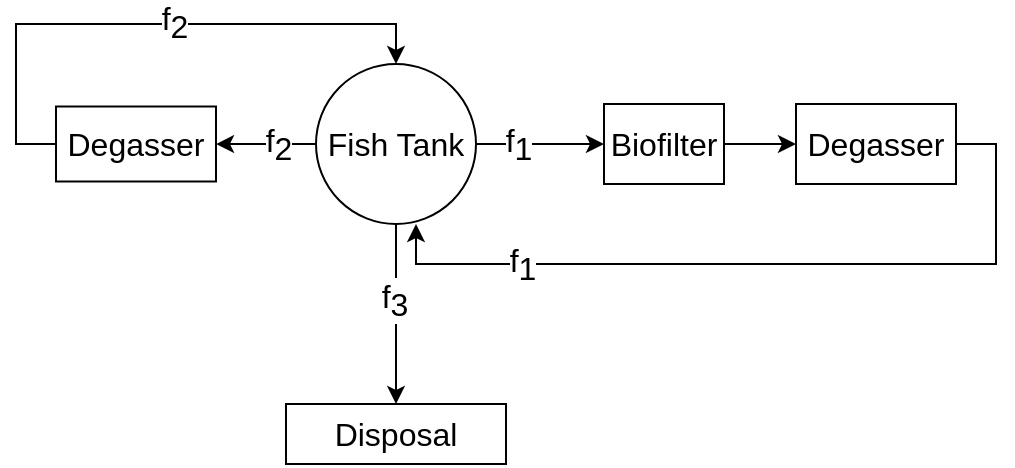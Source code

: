 <mxfile version="20.0.3" type="github">
  <diagram id="C5RBs43oDa-KdzZeNtuy" name="Page-1">
    <mxGraphModel dx="982" dy="507" grid="1" gridSize="10" guides="1" tooltips="1" connect="1" arrows="1" fold="1" page="1" pageScale="1" pageWidth="827" pageHeight="1169" math="0" shadow="0">
      <root>
        <mxCell id="WIyWlLk6GJQsqaUBKTNV-0" />
        <mxCell id="WIyWlLk6GJQsqaUBKTNV-1" parent="WIyWlLk6GJQsqaUBKTNV-0" />
        <mxCell id="C6oHbXO-zWB1KZq9_xlf-5" value="" style="edgeStyle=orthogonalEdgeStyle;rounded=0;orthogonalLoop=1;jettySize=auto;html=1;fontSize=16;" edge="1" parent="WIyWlLk6GJQsqaUBKTNV-1" source="C6oHbXO-zWB1KZq9_xlf-1" target="C6oHbXO-zWB1KZq9_xlf-4">
          <mxGeometry relative="1" as="geometry" />
        </mxCell>
        <mxCell id="C6oHbXO-zWB1KZq9_xlf-19" value="f&lt;sub style=&quot;font-size: 16px;&quot;&gt;1&lt;/sub&gt;" style="edgeLabel;html=1;align=center;verticalAlign=middle;resizable=0;points=[];fontSize=16;" vertex="1" connectable="0" parent="C6oHbXO-zWB1KZq9_xlf-5">
          <mxGeometry x="-0.348" relative="1" as="geometry">
            <mxPoint as="offset" />
          </mxGeometry>
        </mxCell>
        <mxCell id="C6oHbXO-zWB1KZq9_xlf-13" value="" style="edgeStyle=orthogonalEdgeStyle;rounded=0;orthogonalLoop=1;jettySize=auto;html=1;fontSize=16;" edge="1" parent="WIyWlLk6GJQsqaUBKTNV-1" source="C6oHbXO-zWB1KZq9_xlf-1" target="C6oHbXO-zWB1KZq9_xlf-12">
          <mxGeometry relative="1" as="geometry" />
        </mxCell>
        <mxCell id="C6oHbXO-zWB1KZq9_xlf-21" value="f&lt;sub style=&quot;font-size: 16px;&quot;&gt;2&lt;/sub&gt;" style="edgeLabel;html=1;align=center;verticalAlign=middle;resizable=0;points=[];fontSize=16;" vertex="1" connectable="0" parent="C6oHbXO-zWB1KZq9_xlf-13">
          <mxGeometry x="-0.216" relative="1" as="geometry">
            <mxPoint as="offset" />
          </mxGeometry>
        </mxCell>
        <mxCell id="C6oHbXO-zWB1KZq9_xlf-16" value="" style="edgeStyle=orthogonalEdgeStyle;rounded=0;orthogonalLoop=1;jettySize=auto;html=1;fontSize=16;" edge="1" parent="WIyWlLk6GJQsqaUBKTNV-1" source="C6oHbXO-zWB1KZq9_xlf-1" target="C6oHbXO-zWB1KZq9_xlf-15">
          <mxGeometry relative="1" as="geometry" />
        </mxCell>
        <mxCell id="C6oHbXO-zWB1KZq9_xlf-22" value="f&lt;font style=&quot;font-size: 16px;&quot;&gt;&lt;sub style=&quot;font-size: 16px;&quot;&gt;3&lt;/sub&gt;&lt;/font&gt;" style="edgeLabel;html=1;align=center;verticalAlign=middle;resizable=0;points=[];fontSize=16;" vertex="1" connectable="0" parent="C6oHbXO-zWB1KZq9_xlf-16">
          <mxGeometry x="-0.158" y="-1" relative="1" as="geometry">
            <mxPoint as="offset" />
          </mxGeometry>
        </mxCell>
        <mxCell id="C6oHbXO-zWB1KZq9_xlf-1" value="Fish Tank" style="ellipse;whiteSpace=wrap;html=1;aspect=fixed;fontSize=16;" vertex="1" parent="WIyWlLk6GJQsqaUBKTNV-1">
          <mxGeometry x="270" y="200" width="80" height="80" as="geometry" />
        </mxCell>
        <mxCell id="C6oHbXO-zWB1KZq9_xlf-7" value="" style="edgeStyle=orthogonalEdgeStyle;rounded=0;orthogonalLoop=1;jettySize=auto;html=1;fontSize=16;" edge="1" parent="WIyWlLk6GJQsqaUBKTNV-1" source="C6oHbXO-zWB1KZq9_xlf-4" target="C6oHbXO-zWB1KZq9_xlf-6">
          <mxGeometry relative="1" as="geometry" />
        </mxCell>
        <mxCell id="C6oHbXO-zWB1KZq9_xlf-4" value="Biofilter" style="whiteSpace=wrap;html=1;fontSize=16;" vertex="1" parent="WIyWlLk6GJQsqaUBKTNV-1">
          <mxGeometry x="414" y="220" width="60" height="40" as="geometry" />
        </mxCell>
        <mxCell id="C6oHbXO-zWB1KZq9_xlf-11" style="edgeStyle=orthogonalEdgeStyle;rounded=0;orthogonalLoop=1;jettySize=auto;html=1;exitX=1;exitY=0.5;exitDx=0;exitDy=0;entryX=0.625;entryY=1;entryDx=0;entryDy=0;entryPerimeter=0;fontSize=16;" edge="1" parent="WIyWlLk6GJQsqaUBKTNV-1" source="C6oHbXO-zWB1KZq9_xlf-6" target="C6oHbXO-zWB1KZq9_xlf-1">
          <mxGeometry relative="1" as="geometry" />
        </mxCell>
        <mxCell id="C6oHbXO-zWB1KZq9_xlf-20" value="f&lt;sub style=&quot;font-size: 16px;&quot;&gt;1&lt;/sub&gt;" style="edgeLabel;html=1;align=center;verticalAlign=middle;resizable=0;points=[];fontSize=16;" vertex="1" connectable="0" parent="C6oHbXO-zWB1KZq9_xlf-11">
          <mxGeometry x="0.627" relative="1" as="geometry">
            <mxPoint as="offset" />
          </mxGeometry>
        </mxCell>
        <mxCell id="C6oHbXO-zWB1KZq9_xlf-6" value="Degasser" style="whiteSpace=wrap;html=1;fontSize=16;" vertex="1" parent="WIyWlLk6GJQsqaUBKTNV-1">
          <mxGeometry x="510" y="220" width="80" height="40" as="geometry" />
        </mxCell>
        <mxCell id="C6oHbXO-zWB1KZq9_xlf-14" style="edgeStyle=orthogonalEdgeStyle;rounded=0;orthogonalLoop=1;jettySize=auto;html=1;exitX=0;exitY=0.5;exitDx=0;exitDy=0;entryX=0.5;entryY=0;entryDx=0;entryDy=0;fontSize=16;" edge="1" parent="WIyWlLk6GJQsqaUBKTNV-1" source="C6oHbXO-zWB1KZq9_xlf-12" target="C6oHbXO-zWB1KZq9_xlf-1">
          <mxGeometry relative="1" as="geometry" />
        </mxCell>
        <mxCell id="C6oHbXO-zWB1KZq9_xlf-18" value="f&lt;sub style=&quot;font-size: 16px;&quot;&gt;2&lt;br style=&quot;font-size: 16px;&quot;&gt;&lt;/sub&gt;" style="edgeLabel;html=1;align=center;verticalAlign=middle;resizable=0;points=[];fontSize=16;" vertex="1" connectable="0" parent="C6oHbXO-zWB1KZq9_xlf-14">
          <mxGeometry x="0.095" y="1" relative="1" as="geometry">
            <mxPoint as="offset" />
          </mxGeometry>
        </mxCell>
        <mxCell id="C6oHbXO-zWB1KZq9_xlf-12" value="Degasser" style="whiteSpace=wrap;html=1;fontSize=16;" vertex="1" parent="WIyWlLk6GJQsqaUBKTNV-1">
          <mxGeometry x="140" y="221.25" width="80" height="37.5" as="geometry" />
        </mxCell>
        <mxCell id="C6oHbXO-zWB1KZq9_xlf-15" value="Disposal" style="whiteSpace=wrap;html=1;fontSize=16;" vertex="1" parent="WIyWlLk6GJQsqaUBKTNV-1">
          <mxGeometry x="255" y="370" width="110" height="30" as="geometry" />
        </mxCell>
      </root>
    </mxGraphModel>
  </diagram>
</mxfile>
